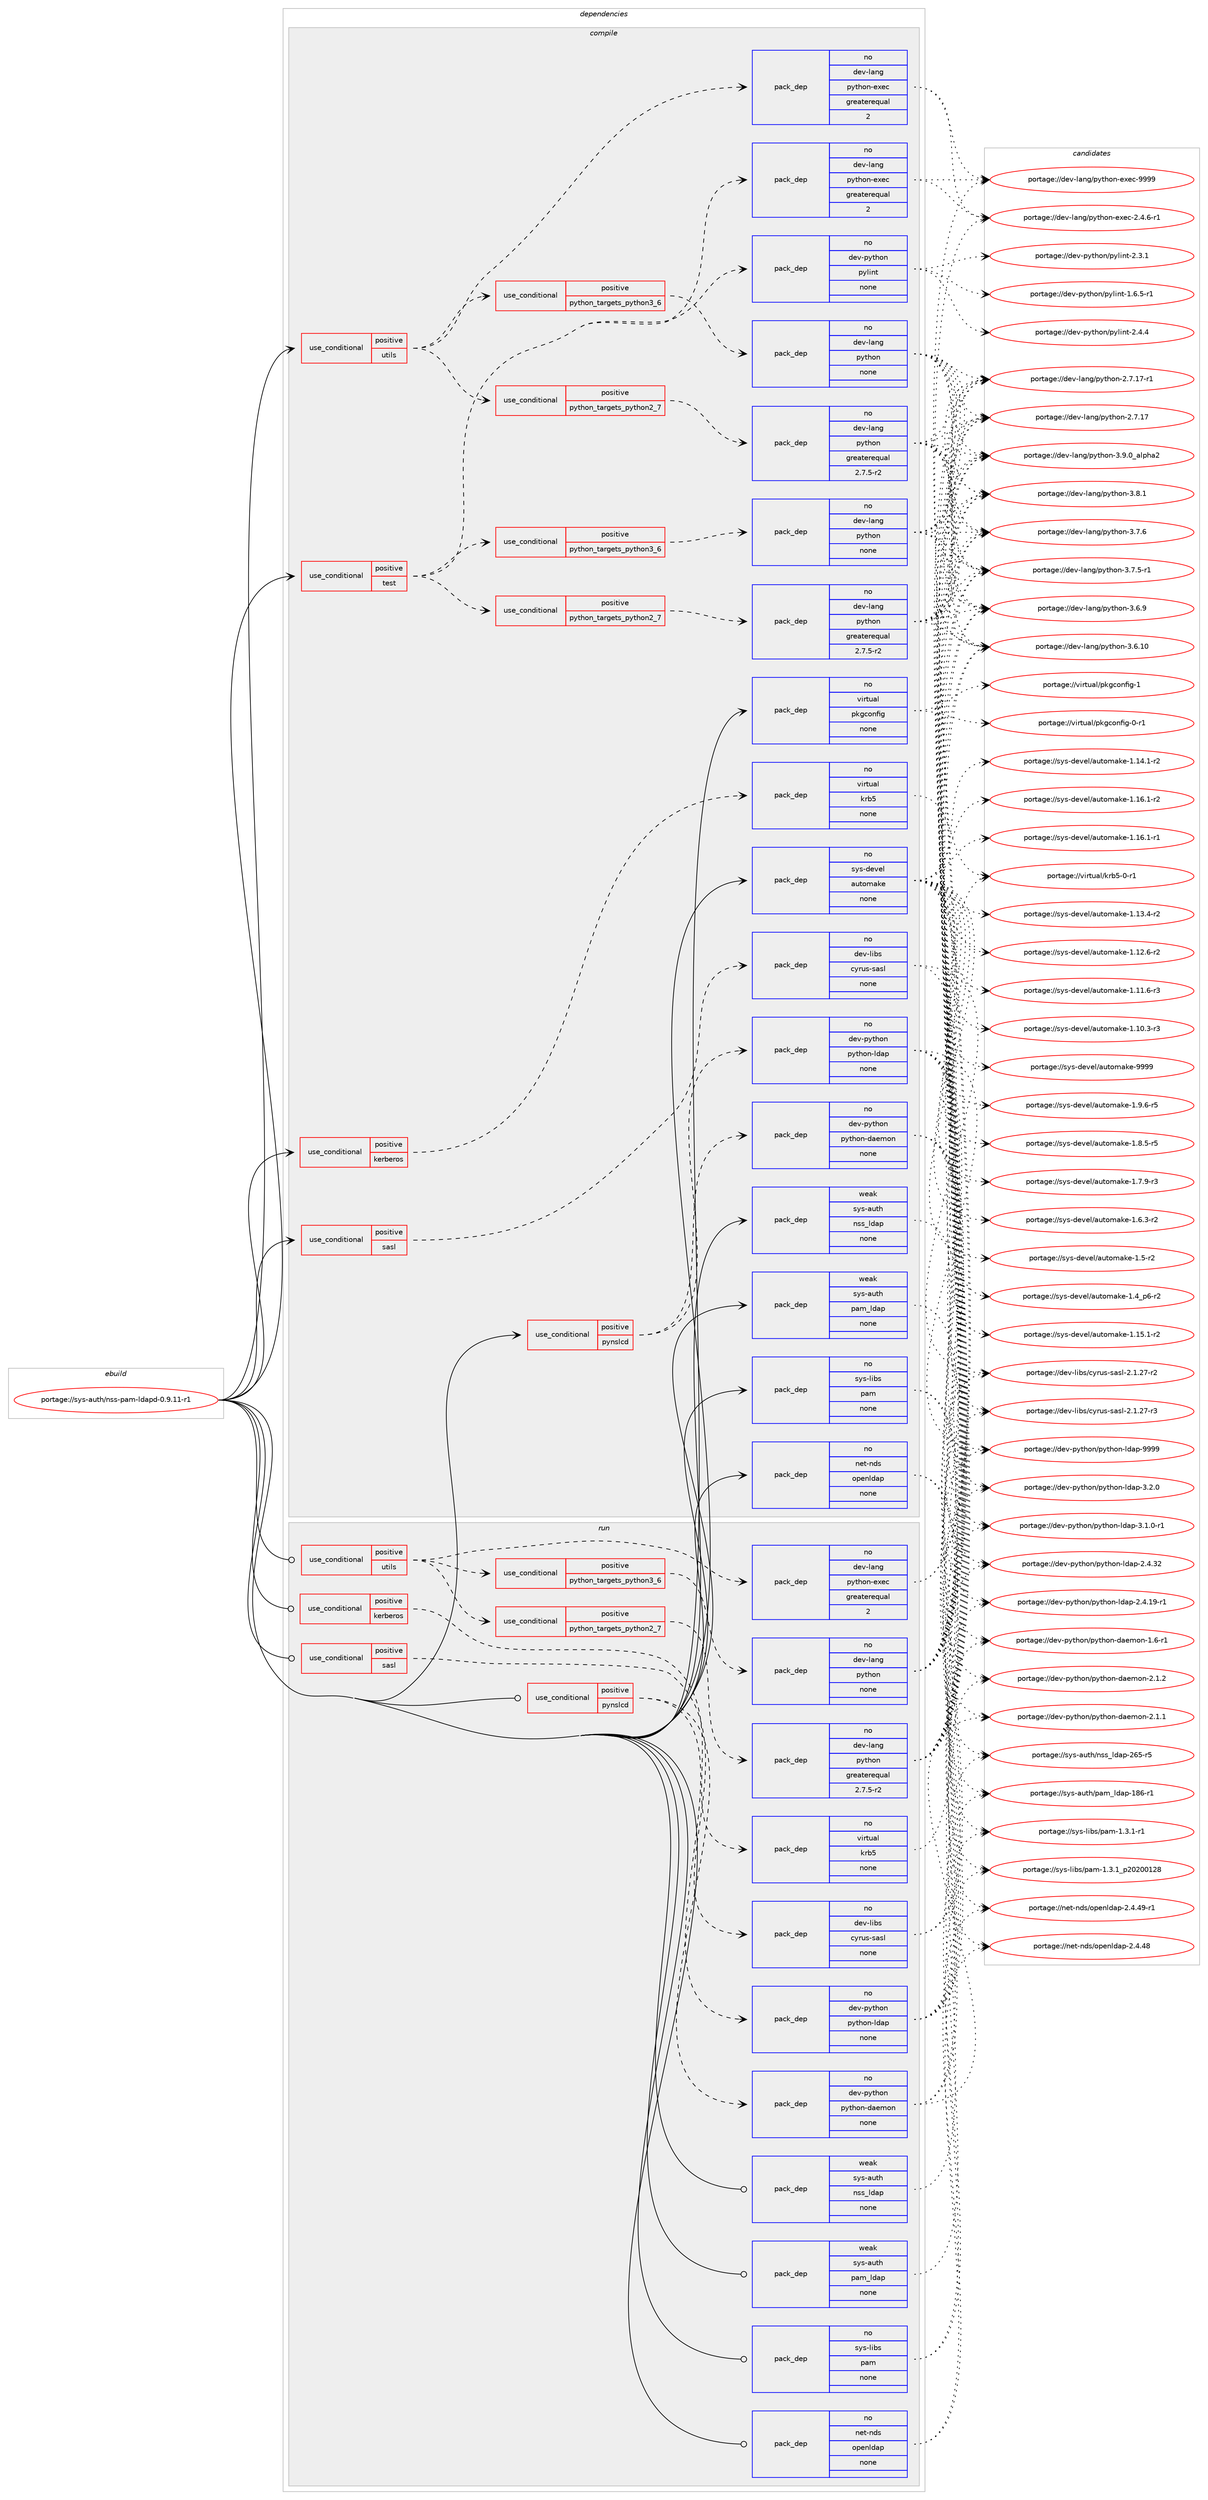 digraph prolog {

# *************
# Graph options
# *************

newrank=true;
concentrate=true;
compound=true;
graph [rankdir=LR,fontname=Helvetica,fontsize=10,ranksep=1.5];#, ranksep=2.5, nodesep=0.2];
edge  [arrowhead=vee];
node  [fontname=Helvetica,fontsize=10];

# **********
# The ebuild
# **********

subgraph cluster_leftcol {
color=gray;
rank=same;
label=<<i>ebuild</i>>;
id [label="portage://sys-auth/nss-pam-ldapd-0.9.11-r1", color=red, width=4, href="../sys-auth/nss-pam-ldapd-0.9.11-r1.svg"];
}

# ****************
# The dependencies
# ****************

subgraph cluster_midcol {
color=gray;
label=<<i>dependencies</i>>;
subgraph cluster_compile {
fillcolor="#eeeeee";
style=filled;
label=<<i>compile</i>>;
subgraph cond8155 {
dependency40118 [label=<<TABLE BORDER="0" CELLBORDER="1" CELLSPACING="0" CELLPADDING="4"><TR><TD ROWSPAN="3" CELLPADDING="10">use_conditional</TD></TR><TR><TD>positive</TD></TR><TR><TD>kerberos</TD></TR></TABLE>>, shape=none, color=red];
subgraph pack30988 {
dependency40119 [label=<<TABLE BORDER="0" CELLBORDER="1" CELLSPACING="0" CELLPADDING="4" WIDTH="220"><TR><TD ROWSPAN="6" CELLPADDING="30">pack_dep</TD></TR><TR><TD WIDTH="110">no</TD></TR><TR><TD>virtual</TD></TR><TR><TD>krb5</TD></TR><TR><TD>none</TD></TR><TR><TD></TD></TR></TABLE>>, shape=none, color=blue];
}
dependency40118:e -> dependency40119:w [weight=20,style="dashed",arrowhead="vee"];
}
id:e -> dependency40118:w [weight=20,style="solid",arrowhead="vee"];
subgraph cond8156 {
dependency40120 [label=<<TABLE BORDER="0" CELLBORDER="1" CELLSPACING="0" CELLPADDING="4"><TR><TD ROWSPAN="3" CELLPADDING="10">use_conditional</TD></TR><TR><TD>positive</TD></TR><TR><TD>pynslcd</TD></TR></TABLE>>, shape=none, color=red];
subgraph pack30989 {
dependency40121 [label=<<TABLE BORDER="0" CELLBORDER="1" CELLSPACING="0" CELLPADDING="4" WIDTH="220"><TR><TD ROWSPAN="6" CELLPADDING="30">pack_dep</TD></TR><TR><TD WIDTH="110">no</TD></TR><TR><TD>dev-python</TD></TR><TR><TD>python-ldap</TD></TR><TR><TD>none</TD></TR><TR><TD></TD></TR></TABLE>>, shape=none, color=blue];
}
dependency40120:e -> dependency40121:w [weight=20,style="dashed",arrowhead="vee"];
subgraph pack30990 {
dependency40122 [label=<<TABLE BORDER="0" CELLBORDER="1" CELLSPACING="0" CELLPADDING="4" WIDTH="220"><TR><TD ROWSPAN="6" CELLPADDING="30">pack_dep</TD></TR><TR><TD WIDTH="110">no</TD></TR><TR><TD>dev-python</TD></TR><TR><TD>python-daemon</TD></TR><TR><TD>none</TD></TR><TR><TD></TD></TR></TABLE>>, shape=none, color=blue];
}
dependency40120:e -> dependency40122:w [weight=20,style="dashed",arrowhead="vee"];
}
id:e -> dependency40120:w [weight=20,style="solid",arrowhead="vee"];
subgraph cond8157 {
dependency40123 [label=<<TABLE BORDER="0" CELLBORDER="1" CELLSPACING="0" CELLPADDING="4"><TR><TD ROWSPAN="3" CELLPADDING="10">use_conditional</TD></TR><TR><TD>positive</TD></TR><TR><TD>sasl</TD></TR></TABLE>>, shape=none, color=red];
subgraph pack30991 {
dependency40124 [label=<<TABLE BORDER="0" CELLBORDER="1" CELLSPACING="0" CELLPADDING="4" WIDTH="220"><TR><TD ROWSPAN="6" CELLPADDING="30">pack_dep</TD></TR><TR><TD WIDTH="110">no</TD></TR><TR><TD>dev-libs</TD></TR><TR><TD>cyrus-sasl</TD></TR><TR><TD>none</TD></TR><TR><TD></TD></TR></TABLE>>, shape=none, color=blue];
}
dependency40123:e -> dependency40124:w [weight=20,style="dashed",arrowhead="vee"];
}
id:e -> dependency40123:w [weight=20,style="solid",arrowhead="vee"];
subgraph cond8158 {
dependency40125 [label=<<TABLE BORDER="0" CELLBORDER="1" CELLSPACING="0" CELLPADDING="4"><TR><TD ROWSPAN="3" CELLPADDING="10">use_conditional</TD></TR><TR><TD>positive</TD></TR><TR><TD>test</TD></TR></TABLE>>, shape=none, color=red];
subgraph cond8159 {
dependency40126 [label=<<TABLE BORDER="0" CELLBORDER="1" CELLSPACING="0" CELLPADDING="4"><TR><TD ROWSPAN="3" CELLPADDING="10">use_conditional</TD></TR><TR><TD>positive</TD></TR><TR><TD>python_targets_python2_7</TD></TR></TABLE>>, shape=none, color=red];
subgraph pack30992 {
dependency40127 [label=<<TABLE BORDER="0" CELLBORDER="1" CELLSPACING="0" CELLPADDING="4" WIDTH="220"><TR><TD ROWSPAN="6" CELLPADDING="30">pack_dep</TD></TR><TR><TD WIDTH="110">no</TD></TR><TR><TD>dev-lang</TD></TR><TR><TD>python</TD></TR><TR><TD>greaterequal</TD></TR><TR><TD>2.7.5-r2</TD></TR></TABLE>>, shape=none, color=blue];
}
dependency40126:e -> dependency40127:w [weight=20,style="dashed",arrowhead="vee"];
}
dependency40125:e -> dependency40126:w [weight=20,style="dashed",arrowhead="vee"];
subgraph cond8160 {
dependency40128 [label=<<TABLE BORDER="0" CELLBORDER="1" CELLSPACING="0" CELLPADDING="4"><TR><TD ROWSPAN="3" CELLPADDING="10">use_conditional</TD></TR><TR><TD>positive</TD></TR><TR><TD>python_targets_python3_6</TD></TR></TABLE>>, shape=none, color=red];
subgraph pack30993 {
dependency40129 [label=<<TABLE BORDER="0" CELLBORDER="1" CELLSPACING="0" CELLPADDING="4" WIDTH="220"><TR><TD ROWSPAN="6" CELLPADDING="30">pack_dep</TD></TR><TR><TD WIDTH="110">no</TD></TR><TR><TD>dev-lang</TD></TR><TR><TD>python</TD></TR><TR><TD>none</TD></TR><TR><TD></TD></TR></TABLE>>, shape=none, color=blue];
}
dependency40128:e -> dependency40129:w [weight=20,style="dashed",arrowhead="vee"];
}
dependency40125:e -> dependency40128:w [weight=20,style="dashed",arrowhead="vee"];
subgraph pack30994 {
dependency40130 [label=<<TABLE BORDER="0" CELLBORDER="1" CELLSPACING="0" CELLPADDING="4" WIDTH="220"><TR><TD ROWSPAN="6" CELLPADDING="30">pack_dep</TD></TR><TR><TD WIDTH="110">no</TD></TR><TR><TD>dev-lang</TD></TR><TR><TD>python-exec</TD></TR><TR><TD>greaterequal</TD></TR><TR><TD>2</TD></TR></TABLE>>, shape=none, color=blue];
}
dependency40125:e -> dependency40130:w [weight=20,style="dashed",arrowhead="vee"];
subgraph pack30995 {
dependency40131 [label=<<TABLE BORDER="0" CELLBORDER="1" CELLSPACING="0" CELLPADDING="4" WIDTH="220"><TR><TD ROWSPAN="6" CELLPADDING="30">pack_dep</TD></TR><TR><TD WIDTH="110">no</TD></TR><TR><TD>dev-python</TD></TR><TR><TD>pylint</TD></TR><TR><TD>none</TD></TR><TR><TD></TD></TR></TABLE>>, shape=none, color=blue];
}
dependency40125:e -> dependency40131:w [weight=20,style="dashed",arrowhead="vee"];
}
id:e -> dependency40125:w [weight=20,style="solid",arrowhead="vee"];
subgraph cond8161 {
dependency40132 [label=<<TABLE BORDER="0" CELLBORDER="1" CELLSPACING="0" CELLPADDING="4"><TR><TD ROWSPAN="3" CELLPADDING="10">use_conditional</TD></TR><TR><TD>positive</TD></TR><TR><TD>utils</TD></TR></TABLE>>, shape=none, color=red];
subgraph cond8162 {
dependency40133 [label=<<TABLE BORDER="0" CELLBORDER="1" CELLSPACING="0" CELLPADDING="4"><TR><TD ROWSPAN="3" CELLPADDING="10">use_conditional</TD></TR><TR><TD>positive</TD></TR><TR><TD>python_targets_python2_7</TD></TR></TABLE>>, shape=none, color=red];
subgraph pack30996 {
dependency40134 [label=<<TABLE BORDER="0" CELLBORDER="1" CELLSPACING="0" CELLPADDING="4" WIDTH="220"><TR><TD ROWSPAN="6" CELLPADDING="30">pack_dep</TD></TR><TR><TD WIDTH="110">no</TD></TR><TR><TD>dev-lang</TD></TR><TR><TD>python</TD></TR><TR><TD>greaterequal</TD></TR><TR><TD>2.7.5-r2</TD></TR></TABLE>>, shape=none, color=blue];
}
dependency40133:e -> dependency40134:w [weight=20,style="dashed",arrowhead="vee"];
}
dependency40132:e -> dependency40133:w [weight=20,style="dashed",arrowhead="vee"];
subgraph cond8163 {
dependency40135 [label=<<TABLE BORDER="0" CELLBORDER="1" CELLSPACING="0" CELLPADDING="4"><TR><TD ROWSPAN="3" CELLPADDING="10">use_conditional</TD></TR><TR><TD>positive</TD></TR><TR><TD>python_targets_python3_6</TD></TR></TABLE>>, shape=none, color=red];
subgraph pack30997 {
dependency40136 [label=<<TABLE BORDER="0" CELLBORDER="1" CELLSPACING="0" CELLPADDING="4" WIDTH="220"><TR><TD ROWSPAN="6" CELLPADDING="30">pack_dep</TD></TR><TR><TD WIDTH="110">no</TD></TR><TR><TD>dev-lang</TD></TR><TR><TD>python</TD></TR><TR><TD>none</TD></TR><TR><TD></TD></TR></TABLE>>, shape=none, color=blue];
}
dependency40135:e -> dependency40136:w [weight=20,style="dashed",arrowhead="vee"];
}
dependency40132:e -> dependency40135:w [weight=20,style="dashed",arrowhead="vee"];
subgraph pack30998 {
dependency40137 [label=<<TABLE BORDER="0" CELLBORDER="1" CELLSPACING="0" CELLPADDING="4" WIDTH="220"><TR><TD ROWSPAN="6" CELLPADDING="30">pack_dep</TD></TR><TR><TD WIDTH="110">no</TD></TR><TR><TD>dev-lang</TD></TR><TR><TD>python-exec</TD></TR><TR><TD>greaterequal</TD></TR><TR><TD>2</TD></TR></TABLE>>, shape=none, color=blue];
}
dependency40132:e -> dependency40137:w [weight=20,style="dashed",arrowhead="vee"];
}
id:e -> dependency40132:w [weight=20,style="solid",arrowhead="vee"];
subgraph pack30999 {
dependency40138 [label=<<TABLE BORDER="0" CELLBORDER="1" CELLSPACING="0" CELLPADDING="4" WIDTH="220"><TR><TD ROWSPAN="6" CELLPADDING="30">pack_dep</TD></TR><TR><TD WIDTH="110">no</TD></TR><TR><TD>net-nds</TD></TR><TR><TD>openldap</TD></TR><TR><TD>none</TD></TR><TR><TD></TD></TR></TABLE>>, shape=none, color=blue];
}
id:e -> dependency40138:w [weight=20,style="solid",arrowhead="vee"];
subgraph pack31000 {
dependency40139 [label=<<TABLE BORDER="0" CELLBORDER="1" CELLSPACING="0" CELLPADDING="4" WIDTH="220"><TR><TD ROWSPAN="6" CELLPADDING="30">pack_dep</TD></TR><TR><TD WIDTH="110">no</TD></TR><TR><TD>sys-devel</TD></TR><TR><TD>automake</TD></TR><TR><TD>none</TD></TR><TR><TD></TD></TR></TABLE>>, shape=none, color=blue];
}
id:e -> dependency40139:w [weight=20,style="solid",arrowhead="vee"];
subgraph pack31001 {
dependency40140 [label=<<TABLE BORDER="0" CELLBORDER="1" CELLSPACING="0" CELLPADDING="4" WIDTH="220"><TR><TD ROWSPAN="6" CELLPADDING="30">pack_dep</TD></TR><TR><TD WIDTH="110">no</TD></TR><TR><TD>sys-libs</TD></TR><TR><TD>pam</TD></TR><TR><TD>none</TD></TR><TR><TD></TD></TR></TABLE>>, shape=none, color=blue];
}
id:e -> dependency40140:w [weight=20,style="solid",arrowhead="vee"];
subgraph pack31002 {
dependency40141 [label=<<TABLE BORDER="0" CELLBORDER="1" CELLSPACING="0" CELLPADDING="4" WIDTH="220"><TR><TD ROWSPAN="6" CELLPADDING="30">pack_dep</TD></TR><TR><TD WIDTH="110">no</TD></TR><TR><TD>virtual</TD></TR><TR><TD>pkgconfig</TD></TR><TR><TD>none</TD></TR><TR><TD></TD></TR></TABLE>>, shape=none, color=blue];
}
id:e -> dependency40141:w [weight=20,style="solid",arrowhead="vee"];
subgraph pack31003 {
dependency40142 [label=<<TABLE BORDER="0" CELLBORDER="1" CELLSPACING="0" CELLPADDING="4" WIDTH="220"><TR><TD ROWSPAN="6" CELLPADDING="30">pack_dep</TD></TR><TR><TD WIDTH="110">weak</TD></TR><TR><TD>sys-auth</TD></TR><TR><TD>nss_ldap</TD></TR><TR><TD>none</TD></TR><TR><TD></TD></TR></TABLE>>, shape=none, color=blue];
}
id:e -> dependency40142:w [weight=20,style="solid",arrowhead="vee"];
subgraph pack31004 {
dependency40143 [label=<<TABLE BORDER="0" CELLBORDER="1" CELLSPACING="0" CELLPADDING="4" WIDTH="220"><TR><TD ROWSPAN="6" CELLPADDING="30">pack_dep</TD></TR><TR><TD WIDTH="110">weak</TD></TR><TR><TD>sys-auth</TD></TR><TR><TD>pam_ldap</TD></TR><TR><TD>none</TD></TR><TR><TD></TD></TR></TABLE>>, shape=none, color=blue];
}
id:e -> dependency40143:w [weight=20,style="solid",arrowhead="vee"];
}
subgraph cluster_compileandrun {
fillcolor="#eeeeee";
style=filled;
label=<<i>compile and run</i>>;
}
subgraph cluster_run {
fillcolor="#eeeeee";
style=filled;
label=<<i>run</i>>;
subgraph cond8164 {
dependency40144 [label=<<TABLE BORDER="0" CELLBORDER="1" CELLSPACING="0" CELLPADDING="4"><TR><TD ROWSPAN="3" CELLPADDING="10">use_conditional</TD></TR><TR><TD>positive</TD></TR><TR><TD>kerberos</TD></TR></TABLE>>, shape=none, color=red];
subgraph pack31005 {
dependency40145 [label=<<TABLE BORDER="0" CELLBORDER="1" CELLSPACING="0" CELLPADDING="4" WIDTH="220"><TR><TD ROWSPAN="6" CELLPADDING="30">pack_dep</TD></TR><TR><TD WIDTH="110">no</TD></TR><TR><TD>virtual</TD></TR><TR><TD>krb5</TD></TR><TR><TD>none</TD></TR><TR><TD></TD></TR></TABLE>>, shape=none, color=blue];
}
dependency40144:e -> dependency40145:w [weight=20,style="dashed",arrowhead="vee"];
}
id:e -> dependency40144:w [weight=20,style="solid",arrowhead="odot"];
subgraph cond8165 {
dependency40146 [label=<<TABLE BORDER="0" CELLBORDER="1" CELLSPACING="0" CELLPADDING="4"><TR><TD ROWSPAN="3" CELLPADDING="10">use_conditional</TD></TR><TR><TD>positive</TD></TR><TR><TD>pynslcd</TD></TR></TABLE>>, shape=none, color=red];
subgraph pack31006 {
dependency40147 [label=<<TABLE BORDER="0" CELLBORDER="1" CELLSPACING="0" CELLPADDING="4" WIDTH="220"><TR><TD ROWSPAN="6" CELLPADDING="30">pack_dep</TD></TR><TR><TD WIDTH="110">no</TD></TR><TR><TD>dev-python</TD></TR><TR><TD>python-ldap</TD></TR><TR><TD>none</TD></TR><TR><TD></TD></TR></TABLE>>, shape=none, color=blue];
}
dependency40146:e -> dependency40147:w [weight=20,style="dashed",arrowhead="vee"];
subgraph pack31007 {
dependency40148 [label=<<TABLE BORDER="0" CELLBORDER="1" CELLSPACING="0" CELLPADDING="4" WIDTH="220"><TR><TD ROWSPAN="6" CELLPADDING="30">pack_dep</TD></TR><TR><TD WIDTH="110">no</TD></TR><TR><TD>dev-python</TD></TR><TR><TD>python-daemon</TD></TR><TR><TD>none</TD></TR><TR><TD></TD></TR></TABLE>>, shape=none, color=blue];
}
dependency40146:e -> dependency40148:w [weight=20,style="dashed",arrowhead="vee"];
}
id:e -> dependency40146:w [weight=20,style="solid",arrowhead="odot"];
subgraph cond8166 {
dependency40149 [label=<<TABLE BORDER="0" CELLBORDER="1" CELLSPACING="0" CELLPADDING="4"><TR><TD ROWSPAN="3" CELLPADDING="10">use_conditional</TD></TR><TR><TD>positive</TD></TR><TR><TD>sasl</TD></TR></TABLE>>, shape=none, color=red];
subgraph pack31008 {
dependency40150 [label=<<TABLE BORDER="0" CELLBORDER="1" CELLSPACING="0" CELLPADDING="4" WIDTH="220"><TR><TD ROWSPAN="6" CELLPADDING="30">pack_dep</TD></TR><TR><TD WIDTH="110">no</TD></TR><TR><TD>dev-libs</TD></TR><TR><TD>cyrus-sasl</TD></TR><TR><TD>none</TD></TR><TR><TD></TD></TR></TABLE>>, shape=none, color=blue];
}
dependency40149:e -> dependency40150:w [weight=20,style="dashed",arrowhead="vee"];
}
id:e -> dependency40149:w [weight=20,style="solid",arrowhead="odot"];
subgraph cond8167 {
dependency40151 [label=<<TABLE BORDER="0" CELLBORDER="1" CELLSPACING="0" CELLPADDING="4"><TR><TD ROWSPAN="3" CELLPADDING="10">use_conditional</TD></TR><TR><TD>positive</TD></TR><TR><TD>utils</TD></TR></TABLE>>, shape=none, color=red];
subgraph cond8168 {
dependency40152 [label=<<TABLE BORDER="0" CELLBORDER="1" CELLSPACING="0" CELLPADDING="4"><TR><TD ROWSPAN="3" CELLPADDING="10">use_conditional</TD></TR><TR><TD>positive</TD></TR><TR><TD>python_targets_python2_7</TD></TR></TABLE>>, shape=none, color=red];
subgraph pack31009 {
dependency40153 [label=<<TABLE BORDER="0" CELLBORDER="1" CELLSPACING="0" CELLPADDING="4" WIDTH="220"><TR><TD ROWSPAN="6" CELLPADDING="30">pack_dep</TD></TR><TR><TD WIDTH="110">no</TD></TR><TR><TD>dev-lang</TD></TR><TR><TD>python</TD></TR><TR><TD>greaterequal</TD></TR><TR><TD>2.7.5-r2</TD></TR></TABLE>>, shape=none, color=blue];
}
dependency40152:e -> dependency40153:w [weight=20,style="dashed",arrowhead="vee"];
}
dependency40151:e -> dependency40152:w [weight=20,style="dashed",arrowhead="vee"];
subgraph cond8169 {
dependency40154 [label=<<TABLE BORDER="0" CELLBORDER="1" CELLSPACING="0" CELLPADDING="4"><TR><TD ROWSPAN="3" CELLPADDING="10">use_conditional</TD></TR><TR><TD>positive</TD></TR><TR><TD>python_targets_python3_6</TD></TR></TABLE>>, shape=none, color=red];
subgraph pack31010 {
dependency40155 [label=<<TABLE BORDER="0" CELLBORDER="1" CELLSPACING="0" CELLPADDING="4" WIDTH="220"><TR><TD ROWSPAN="6" CELLPADDING="30">pack_dep</TD></TR><TR><TD WIDTH="110">no</TD></TR><TR><TD>dev-lang</TD></TR><TR><TD>python</TD></TR><TR><TD>none</TD></TR><TR><TD></TD></TR></TABLE>>, shape=none, color=blue];
}
dependency40154:e -> dependency40155:w [weight=20,style="dashed",arrowhead="vee"];
}
dependency40151:e -> dependency40154:w [weight=20,style="dashed",arrowhead="vee"];
subgraph pack31011 {
dependency40156 [label=<<TABLE BORDER="0" CELLBORDER="1" CELLSPACING="0" CELLPADDING="4" WIDTH="220"><TR><TD ROWSPAN="6" CELLPADDING="30">pack_dep</TD></TR><TR><TD WIDTH="110">no</TD></TR><TR><TD>dev-lang</TD></TR><TR><TD>python-exec</TD></TR><TR><TD>greaterequal</TD></TR><TR><TD>2</TD></TR></TABLE>>, shape=none, color=blue];
}
dependency40151:e -> dependency40156:w [weight=20,style="dashed",arrowhead="vee"];
}
id:e -> dependency40151:w [weight=20,style="solid",arrowhead="odot"];
subgraph pack31012 {
dependency40157 [label=<<TABLE BORDER="0" CELLBORDER="1" CELLSPACING="0" CELLPADDING="4" WIDTH="220"><TR><TD ROWSPAN="6" CELLPADDING="30">pack_dep</TD></TR><TR><TD WIDTH="110">no</TD></TR><TR><TD>net-nds</TD></TR><TR><TD>openldap</TD></TR><TR><TD>none</TD></TR><TR><TD></TD></TR></TABLE>>, shape=none, color=blue];
}
id:e -> dependency40157:w [weight=20,style="solid",arrowhead="odot"];
subgraph pack31013 {
dependency40158 [label=<<TABLE BORDER="0" CELLBORDER="1" CELLSPACING="0" CELLPADDING="4" WIDTH="220"><TR><TD ROWSPAN="6" CELLPADDING="30">pack_dep</TD></TR><TR><TD WIDTH="110">no</TD></TR><TR><TD>sys-libs</TD></TR><TR><TD>pam</TD></TR><TR><TD>none</TD></TR><TR><TD></TD></TR></TABLE>>, shape=none, color=blue];
}
id:e -> dependency40158:w [weight=20,style="solid",arrowhead="odot"];
subgraph pack31014 {
dependency40159 [label=<<TABLE BORDER="0" CELLBORDER="1" CELLSPACING="0" CELLPADDING="4" WIDTH="220"><TR><TD ROWSPAN="6" CELLPADDING="30">pack_dep</TD></TR><TR><TD WIDTH="110">weak</TD></TR><TR><TD>sys-auth</TD></TR><TR><TD>nss_ldap</TD></TR><TR><TD>none</TD></TR><TR><TD></TD></TR></TABLE>>, shape=none, color=blue];
}
id:e -> dependency40159:w [weight=20,style="solid",arrowhead="odot"];
subgraph pack31015 {
dependency40160 [label=<<TABLE BORDER="0" CELLBORDER="1" CELLSPACING="0" CELLPADDING="4" WIDTH="220"><TR><TD ROWSPAN="6" CELLPADDING="30">pack_dep</TD></TR><TR><TD WIDTH="110">weak</TD></TR><TR><TD>sys-auth</TD></TR><TR><TD>pam_ldap</TD></TR><TR><TD>none</TD></TR><TR><TD></TD></TR></TABLE>>, shape=none, color=blue];
}
id:e -> dependency40160:w [weight=20,style="solid",arrowhead="odot"];
}
}

# **************
# The candidates
# **************

subgraph cluster_choices {
rank=same;
color=gray;
label=<<i>candidates</i>>;

subgraph choice30988 {
color=black;
nodesep=1;
choice1181051141161179710847107114985345484511449 [label="portage://virtual/krb5-0-r1", color=red, width=4,href="../virtual/krb5-0-r1.svg"];
dependency40119:e -> choice1181051141161179710847107114985345484511449:w [style=dotted,weight="100"];
}
subgraph choice30989 {
color=black;
nodesep=1;
choice100101118451121211161041111104711212111610411111045108100971124557575757 [label="portage://dev-python/python-ldap-9999", color=red, width=4,href="../dev-python/python-ldap-9999.svg"];
choice10010111845112121116104111110471121211161041111104510810097112455146504648 [label="portage://dev-python/python-ldap-3.2.0", color=red, width=4,href="../dev-python/python-ldap-3.2.0.svg"];
choice100101118451121211161041111104711212111610411111045108100971124551464946484511449 [label="portage://dev-python/python-ldap-3.1.0-r1", color=red, width=4,href="../dev-python/python-ldap-3.1.0-r1.svg"];
choice1001011184511212111610411111047112121116104111110451081009711245504652465150 [label="portage://dev-python/python-ldap-2.4.32", color=red, width=4,href="../dev-python/python-ldap-2.4.32.svg"];
choice10010111845112121116104111110471121211161041111104510810097112455046524649574511449 [label="portage://dev-python/python-ldap-2.4.19-r1", color=red, width=4,href="../dev-python/python-ldap-2.4.19-r1.svg"];
dependency40121:e -> choice100101118451121211161041111104711212111610411111045108100971124557575757:w [style=dotted,weight="100"];
dependency40121:e -> choice10010111845112121116104111110471121211161041111104510810097112455146504648:w [style=dotted,weight="100"];
dependency40121:e -> choice100101118451121211161041111104711212111610411111045108100971124551464946484511449:w [style=dotted,weight="100"];
dependency40121:e -> choice1001011184511212111610411111047112121116104111110451081009711245504652465150:w [style=dotted,weight="100"];
dependency40121:e -> choice10010111845112121116104111110471121211161041111104510810097112455046524649574511449:w [style=dotted,weight="100"];
}
subgraph choice30990 {
color=black;
nodesep=1;
choice10010111845112121116104111110471121211161041111104510097101109111110455046494650 [label="portage://dev-python/python-daemon-2.1.2", color=red, width=4,href="../dev-python/python-daemon-2.1.2.svg"];
choice10010111845112121116104111110471121211161041111104510097101109111110455046494649 [label="portage://dev-python/python-daemon-2.1.1", color=red, width=4,href="../dev-python/python-daemon-2.1.1.svg"];
choice10010111845112121116104111110471121211161041111104510097101109111110454946544511449 [label="portage://dev-python/python-daemon-1.6-r1", color=red, width=4,href="../dev-python/python-daemon-1.6-r1.svg"];
dependency40122:e -> choice10010111845112121116104111110471121211161041111104510097101109111110455046494650:w [style=dotted,weight="100"];
dependency40122:e -> choice10010111845112121116104111110471121211161041111104510097101109111110455046494649:w [style=dotted,weight="100"];
dependency40122:e -> choice10010111845112121116104111110471121211161041111104510097101109111110454946544511449:w [style=dotted,weight="100"];
}
subgraph choice30991 {
color=black;
nodesep=1;
choice100101118451081059811547991211141171154511597115108455046494650554511451 [label="portage://dev-libs/cyrus-sasl-2.1.27-r3", color=red, width=4,href="../dev-libs/cyrus-sasl-2.1.27-r3.svg"];
choice100101118451081059811547991211141171154511597115108455046494650554511450 [label="portage://dev-libs/cyrus-sasl-2.1.27-r2", color=red, width=4,href="../dev-libs/cyrus-sasl-2.1.27-r2.svg"];
dependency40124:e -> choice100101118451081059811547991211141171154511597115108455046494650554511451:w [style=dotted,weight="100"];
dependency40124:e -> choice100101118451081059811547991211141171154511597115108455046494650554511450:w [style=dotted,weight="100"];
}
subgraph choice30992 {
color=black;
nodesep=1;
choice10010111845108971101034711212111610411111045514657464895971081121049750 [label="portage://dev-lang/python-3.9.0_alpha2", color=red, width=4,href="../dev-lang/python-3.9.0_alpha2.svg"];
choice100101118451089711010347112121116104111110455146564649 [label="portage://dev-lang/python-3.8.1", color=red, width=4,href="../dev-lang/python-3.8.1.svg"];
choice100101118451089711010347112121116104111110455146554654 [label="portage://dev-lang/python-3.7.6", color=red, width=4,href="../dev-lang/python-3.7.6.svg"];
choice1001011184510897110103471121211161041111104551465546534511449 [label="portage://dev-lang/python-3.7.5-r1", color=red, width=4,href="../dev-lang/python-3.7.5-r1.svg"];
choice100101118451089711010347112121116104111110455146544657 [label="portage://dev-lang/python-3.6.9", color=red, width=4,href="../dev-lang/python-3.6.9.svg"];
choice10010111845108971101034711212111610411111045514654464948 [label="portage://dev-lang/python-3.6.10", color=red, width=4,href="../dev-lang/python-3.6.10.svg"];
choice100101118451089711010347112121116104111110455046554649554511449 [label="portage://dev-lang/python-2.7.17-r1", color=red, width=4,href="../dev-lang/python-2.7.17-r1.svg"];
choice10010111845108971101034711212111610411111045504655464955 [label="portage://dev-lang/python-2.7.17", color=red, width=4,href="../dev-lang/python-2.7.17.svg"];
dependency40127:e -> choice10010111845108971101034711212111610411111045514657464895971081121049750:w [style=dotted,weight="100"];
dependency40127:e -> choice100101118451089711010347112121116104111110455146564649:w [style=dotted,weight="100"];
dependency40127:e -> choice100101118451089711010347112121116104111110455146554654:w [style=dotted,weight="100"];
dependency40127:e -> choice1001011184510897110103471121211161041111104551465546534511449:w [style=dotted,weight="100"];
dependency40127:e -> choice100101118451089711010347112121116104111110455146544657:w [style=dotted,weight="100"];
dependency40127:e -> choice10010111845108971101034711212111610411111045514654464948:w [style=dotted,weight="100"];
dependency40127:e -> choice100101118451089711010347112121116104111110455046554649554511449:w [style=dotted,weight="100"];
dependency40127:e -> choice10010111845108971101034711212111610411111045504655464955:w [style=dotted,weight="100"];
}
subgraph choice30993 {
color=black;
nodesep=1;
choice10010111845108971101034711212111610411111045514657464895971081121049750 [label="portage://dev-lang/python-3.9.0_alpha2", color=red, width=4,href="../dev-lang/python-3.9.0_alpha2.svg"];
choice100101118451089711010347112121116104111110455146564649 [label="portage://dev-lang/python-3.8.1", color=red, width=4,href="../dev-lang/python-3.8.1.svg"];
choice100101118451089711010347112121116104111110455146554654 [label="portage://dev-lang/python-3.7.6", color=red, width=4,href="../dev-lang/python-3.7.6.svg"];
choice1001011184510897110103471121211161041111104551465546534511449 [label="portage://dev-lang/python-3.7.5-r1", color=red, width=4,href="../dev-lang/python-3.7.5-r1.svg"];
choice100101118451089711010347112121116104111110455146544657 [label="portage://dev-lang/python-3.6.9", color=red, width=4,href="../dev-lang/python-3.6.9.svg"];
choice10010111845108971101034711212111610411111045514654464948 [label="portage://dev-lang/python-3.6.10", color=red, width=4,href="../dev-lang/python-3.6.10.svg"];
choice100101118451089711010347112121116104111110455046554649554511449 [label="portage://dev-lang/python-2.7.17-r1", color=red, width=4,href="../dev-lang/python-2.7.17-r1.svg"];
choice10010111845108971101034711212111610411111045504655464955 [label="portage://dev-lang/python-2.7.17", color=red, width=4,href="../dev-lang/python-2.7.17.svg"];
dependency40129:e -> choice10010111845108971101034711212111610411111045514657464895971081121049750:w [style=dotted,weight="100"];
dependency40129:e -> choice100101118451089711010347112121116104111110455146564649:w [style=dotted,weight="100"];
dependency40129:e -> choice100101118451089711010347112121116104111110455146554654:w [style=dotted,weight="100"];
dependency40129:e -> choice1001011184510897110103471121211161041111104551465546534511449:w [style=dotted,weight="100"];
dependency40129:e -> choice100101118451089711010347112121116104111110455146544657:w [style=dotted,weight="100"];
dependency40129:e -> choice10010111845108971101034711212111610411111045514654464948:w [style=dotted,weight="100"];
dependency40129:e -> choice100101118451089711010347112121116104111110455046554649554511449:w [style=dotted,weight="100"];
dependency40129:e -> choice10010111845108971101034711212111610411111045504655464955:w [style=dotted,weight="100"];
}
subgraph choice30994 {
color=black;
nodesep=1;
choice10010111845108971101034711212111610411111045101120101994557575757 [label="portage://dev-lang/python-exec-9999", color=red, width=4,href="../dev-lang/python-exec-9999.svg"];
choice10010111845108971101034711212111610411111045101120101994550465246544511449 [label="portage://dev-lang/python-exec-2.4.6-r1", color=red, width=4,href="../dev-lang/python-exec-2.4.6-r1.svg"];
dependency40130:e -> choice10010111845108971101034711212111610411111045101120101994557575757:w [style=dotted,weight="100"];
dependency40130:e -> choice10010111845108971101034711212111610411111045101120101994550465246544511449:w [style=dotted,weight="100"];
}
subgraph choice30995 {
color=black;
nodesep=1;
choice1001011184511212111610411111047112121108105110116455046524652 [label="portage://dev-python/pylint-2.4.4", color=red, width=4,href="../dev-python/pylint-2.4.4.svg"];
choice1001011184511212111610411111047112121108105110116455046514649 [label="portage://dev-python/pylint-2.3.1", color=red, width=4,href="../dev-python/pylint-2.3.1.svg"];
choice10010111845112121116104111110471121211081051101164549465446534511449 [label="portage://dev-python/pylint-1.6.5-r1", color=red, width=4,href="../dev-python/pylint-1.6.5-r1.svg"];
dependency40131:e -> choice1001011184511212111610411111047112121108105110116455046524652:w [style=dotted,weight="100"];
dependency40131:e -> choice1001011184511212111610411111047112121108105110116455046514649:w [style=dotted,weight="100"];
dependency40131:e -> choice10010111845112121116104111110471121211081051101164549465446534511449:w [style=dotted,weight="100"];
}
subgraph choice30996 {
color=black;
nodesep=1;
choice10010111845108971101034711212111610411111045514657464895971081121049750 [label="portage://dev-lang/python-3.9.0_alpha2", color=red, width=4,href="../dev-lang/python-3.9.0_alpha2.svg"];
choice100101118451089711010347112121116104111110455146564649 [label="portage://dev-lang/python-3.8.1", color=red, width=4,href="../dev-lang/python-3.8.1.svg"];
choice100101118451089711010347112121116104111110455146554654 [label="portage://dev-lang/python-3.7.6", color=red, width=4,href="../dev-lang/python-3.7.6.svg"];
choice1001011184510897110103471121211161041111104551465546534511449 [label="portage://dev-lang/python-3.7.5-r1", color=red, width=4,href="../dev-lang/python-3.7.5-r1.svg"];
choice100101118451089711010347112121116104111110455146544657 [label="portage://dev-lang/python-3.6.9", color=red, width=4,href="../dev-lang/python-3.6.9.svg"];
choice10010111845108971101034711212111610411111045514654464948 [label="portage://dev-lang/python-3.6.10", color=red, width=4,href="../dev-lang/python-3.6.10.svg"];
choice100101118451089711010347112121116104111110455046554649554511449 [label="portage://dev-lang/python-2.7.17-r1", color=red, width=4,href="../dev-lang/python-2.7.17-r1.svg"];
choice10010111845108971101034711212111610411111045504655464955 [label="portage://dev-lang/python-2.7.17", color=red, width=4,href="../dev-lang/python-2.7.17.svg"];
dependency40134:e -> choice10010111845108971101034711212111610411111045514657464895971081121049750:w [style=dotted,weight="100"];
dependency40134:e -> choice100101118451089711010347112121116104111110455146564649:w [style=dotted,weight="100"];
dependency40134:e -> choice100101118451089711010347112121116104111110455146554654:w [style=dotted,weight="100"];
dependency40134:e -> choice1001011184510897110103471121211161041111104551465546534511449:w [style=dotted,weight="100"];
dependency40134:e -> choice100101118451089711010347112121116104111110455146544657:w [style=dotted,weight="100"];
dependency40134:e -> choice10010111845108971101034711212111610411111045514654464948:w [style=dotted,weight="100"];
dependency40134:e -> choice100101118451089711010347112121116104111110455046554649554511449:w [style=dotted,weight="100"];
dependency40134:e -> choice10010111845108971101034711212111610411111045504655464955:w [style=dotted,weight="100"];
}
subgraph choice30997 {
color=black;
nodesep=1;
choice10010111845108971101034711212111610411111045514657464895971081121049750 [label="portage://dev-lang/python-3.9.0_alpha2", color=red, width=4,href="../dev-lang/python-3.9.0_alpha2.svg"];
choice100101118451089711010347112121116104111110455146564649 [label="portage://dev-lang/python-3.8.1", color=red, width=4,href="../dev-lang/python-3.8.1.svg"];
choice100101118451089711010347112121116104111110455146554654 [label="portage://dev-lang/python-3.7.6", color=red, width=4,href="../dev-lang/python-3.7.6.svg"];
choice1001011184510897110103471121211161041111104551465546534511449 [label="portage://dev-lang/python-3.7.5-r1", color=red, width=4,href="../dev-lang/python-3.7.5-r1.svg"];
choice100101118451089711010347112121116104111110455146544657 [label="portage://dev-lang/python-3.6.9", color=red, width=4,href="../dev-lang/python-3.6.9.svg"];
choice10010111845108971101034711212111610411111045514654464948 [label="portage://dev-lang/python-3.6.10", color=red, width=4,href="../dev-lang/python-3.6.10.svg"];
choice100101118451089711010347112121116104111110455046554649554511449 [label="portage://dev-lang/python-2.7.17-r1", color=red, width=4,href="../dev-lang/python-2.7.17-r1.svg"];
choice10010111845108971101034711212111610411111045504655464955 [label="portage://dev-lang/python-2.7.17", color=red, width=4,href="../dev-lang/python-2.7.17.svg"];
dependency40136:e -> choice10010111845108971101034711212111610411111045514657464895971081121049750:w [style=dotted,weight="100"];
dependency40136:e -> choice100101118451089711010347112121116104111110455146564649:w [style=dotted,weight="100"];
dependency40136:e -> choice100101118451089711010347112121116104111110455146554654:w [style=dotted,weight="100"];
dependency40136:e -> choice1001011184510897110103471121211161041111104551465546534511449:w [style=dotted,weight="100"];
dependency40136:e -> choice100101118451089711010347112121116104111110455146544657:w [style=dotted,weight="100"];
dependency40136:e -> choice10010111845108971101034711212111610411111045514654464948:w [style=dotted,weight="100"];
dependency40136:e -> choice100101118451089711010347112121116104111110455046554649554511449:w [style=dotted,weight="100"];
dependency40136:e -> choice10010111845108971101034711212111610411111045504655464955:w [style=dotted,weight="100"];
}
subgraph choice30998 {
color=black;
nodesep=1;
choice10010111845108971101034711212111610411111045101120101994557575757 [label="portage://dev-lang/python-exec-9999", color=red, width=4,href="../dev-lang/python-exec-9999.svg"];
choice10010111845108971101034711212111610411111045101120101994550465246544511449 [label="portage://dev-lang/python-exec-2.4.6-r1", color=red, width=4,href="../dev-lang/python-exec-2.4.6-r1.svg"];
dependency40137:e -> choice10010111845108971101034711212111610411111045101120101994557575757:w [style=dotted,weight="100"];
dependency40137:e -> choice10010111845108971101034711212111610411111045101120101994550465246544511449:w [style=dotted,weight="100"];
}
subgraph choice30999 {
color=black;
nodesep=1;
choice110101116451101001154711111210111010810097112455046524652574511449 [label="portage://net-nds/openldap-2.4.49-r1", color=red, width=4,href="../net-nds/openldap-2.4.49-r1.svg"];
choice11010111645110100115471111121011101081009711245504652465256 [label="portage://net-nds/openldap-2.4.48", color=red, width=4,href="../net-nds/openldap-2.4.48.svg"];
dependency40138:e -> choice110101116451101001154711111210111010810097112455046524652574511449:w [style=dotted,weight="100"];
dependency40138:e -> choice11010111645110100115471111121011101081009711245504652465256:w [style=dotted,weight="100"];
}
subgraph choice31000 {
color=black;
nodesep=1;
choice115121115451001011181011084797117116111109971071014557575757 [label="portage://sys-devel/automake-9999", color=red, width=4,href="../sys-devel/automake-9999.svg"];
choice115121115451001011181011084797117116111109971071014549465746544511453 [label="portage://sys-devel/automake-1.9.6-r5", color=red, width=4,href="../sys-devel/automake-1.9.6-r5.svg"];
choice115121115451001011181011084797117116111109971071014549465646534511453 [label="portage://sys-devel/automake-1.8.5-r5", color=red, width=4,href="../sys-devel/automake-1.8.5-r5.svg"];
choice115121115451001011181011084797117116111109971071014549465546574511451 [label="portage://sys-devel/automake-1.7.9-r3", color=red, width=4,href="../sys-devel/automake-1.7.9-r3.svg"];
choice115121115451001011181011084797117116111109971071014549465446514511450 [label="portage://sys-devel/automake-1.6.3-r2", color=red, width=4,href="../sys-devel/automake-1.6.3-r2.svg"];
choice11512111545100101118101108479711711611110997107101454946534511450 [label="portage://sys-devel/automake-1.5-r2", color=red, width=4,href="../sys-devel/automake-1.5-r2.svg"];
choice115121115451001011181011084797117116111109971071014549465295112544511450 [label="portage://sys-devel/automake-1.4_p6-r2", color=red, width=4,href="../sys-devel/automake-1.4_p6-r2.svg"];
choice11512111545100101118101108479711711611110997107101454946495446494511450 [label="portage://sys-devel/automake-1.16.1-r2", color=red, width=4,href="../sys-devel/automake-1.16.1-r2.svg"];
choice11512111545100101118101108479711711611110997107101454946495446494511449 [label="portage://sys-devel/automake-1.16.1-r1", color=red, width=4,href="../sys-devel/automake-1.16.1-r1.svg"];
choice11512111545100101118101108479711711611110997107101454946495346494511450 [label="portage://sys-devel/automake-1.15.1-r2", color=red, width=4,href="../sys-devel/automake-1.15.1-r2.svg"];
choice11512111545100101118101108479711711611110997107101454946495246494511450 [label="portage://sys-devel/automake-1.14.1-r2", color=red, width=4,href="../sys-devel/automake-1.14.1-r2.svg"];
choice11512111545100101118101108479711711611110997107101454946495146524511450 [label="portage://sys-devel/automake-1.13.4-r2", color=red, width=4,href="../sys-devel/automake-1.13.4-r2.svg"];
choice11512111545100101118101108479711711611110997107101454946495046544511450 [label="portage://sys-devel/automake-1.12.6-r2", color=red, width=4,href="../sys-devel/automake-1.12.6-r2.svg"];
choice11512111545100101118101108479711711611110997107101454946494946544511451 [label="portage://sys-devel/automake-1.11.6-r3", color=red, width=4,href="../sys-devel/automake-1.11.6-r3.svg"];
choice11512111545100101118101108479711711611110997107101454946494846514511451 [label="portage://sys-devel/automake-1.10.3-r3", color=red, width=4,href="../sys-devel/automake-1.10.3-r3.svg"];
dependency40139:e -> choice115121115451001011181011084797117116111109971071014557575757:w [style=dotted,weight="100"];
dependency40139:e -> choice115121115451001011181011084797117116111109971071014549465746544511453:w [style=dotted,weight="100"];
dependency40139:e -> choice115121115451001011181011084797117116111109971071014549465646534511453:w [style=dotted,weight="100"];
dependency40139:e -> choice115121115451001011181011084797117116111109971071014549465546574511451:w [style=dotted,weight="100"];
dependency40139:e -> choice115121115451001011181011084797117116111109971071014549465446514511450:w [style=dotted,weight="100"];
dependency40139:e -> choice11512111545100101118101108479711711611110997107101454946534511450:w [style=dotted,weight="100"];
dependency40139:e -> choice115121115451001011181011084797117116111109971071014549465295112544511450:w [style=dotted,weight="100"];
dependency40139:e -> choice11512111545100101118101108479711711611110997107101454946495446494511450:w [style=dotted,weight="100"];
dependency40139:e -> choice11512111545100101118101108479711711611110997107101454946495446494511449:w [style=dotted,weight="100"];
dependency40139:e -> choice11512111545100101118101108479711711611110997107101454946495346494511450:w [style=dotted,weight="100"];
dependency40139:e -> choice11512111545100101118101108479711711611110997107101454946495246494511450:w [style=dotted,weight="100"];
dependency40139:e -> choice11512111545100101118101108479711711611110997107101454946495146524511450:w [style=dotted,weight="100"];
dependency40139:e -> choice11512111545100101118101108479711711611110997107101454946495046544511450:w [style=dotted,weight="100"];
dependency40139:e -> choice11512111545100101118101108479711711611110997107101454946494946544511451:w [style=dotted,weight="100"];
dependency40139:e -> choice11512111545100101118101108479711711611110997107101454946494846514511451:w [style=dotted,weight="100"];
}
subgraph choice31001 {
color=black;
nodesep=1;
choice11512111545108105981154711297109454946514649951125048504848495056 [label="portage://sys-libs/pam-1.3.1_p20200128", color=red, width=4,href="../sys-libs/pam-1.3.1_p20200128.svg"];
choice115121115451081059811547112971094549465146494511449 [label="portage://sys-libs/pam-1.3.1-r1", color=red, width=4,href="../sys-libs/pam-1.3.1-r1.svg"];
dependency40140:e -> choice11512111545108105981154711297109454946514649951125048504848495056:w [style=dotted,weight="100"];
dependency40140:e -> choice115121115451081059811547112971094549465146494511449:w [style=dotted,weight="100"];
}
subgraph choice31002 {
color=black;
nodesep=1;
choice1181051141161179710847112107103991111101021051034549 [label="portage://virtual/pkgconfig-1", color=red, width=4,href="../virtual/pkgconfig-1.svg"];
choice11810511411611797108471121071039911111010210510345484511449 [label="portage://virtual/pkgconfig-0-r1", color=red, width=4,href="../virtual/pkgconfig-0-r1.svg"];
dependency40141:e -> choice1181051141161179710847112107103991111101021051034549:w [style=dotted,weight="100"];
dependency40141:e -> choice11810511411611797108471121071039911111010210510345484511449:w [style=dotted,weight="100"];
}
subgraph choice31003 {
color=black;
nodesep=1;
choice1151211154597117116104471101151159510810097112455054534511453 [label="portage://sys-auth/nss_ldap-265-r5", color=red, width=4,href="../sys-auth/nss_ldap-265-r5.svg"];
dependency40142:e -> choice1151211154597117116104471101151159510810097112455054534511453:w [style=dotted,weight="100"];
}
subgraph choice31004 {
color=black;
nodesep=1;
choice115121115459711711610447112971099510810097112454956544511449 [label="portage://sys-auth/pam_ldap-186-r1", color=red, width=4,href="../sys-auth/pam_ldap-186-r1.svg"];
dependency40143:e -> choice115121115459711711610447112971099510810097112454956544511449:w [style=dotted,weight="100"];
}
subgraph choice31005 {
color=black;
nodesep=1;
choice1181051141161179710847107114985345484511449 [label="portage://virtual/krb5-0-r1", color=red, width=4,href="../virtual/krb5-0-r1.svg"];
dependency40145:e -> choice1181051141161179710847107114985345484511449:w [style=dotted,weight="100"];
}
subgraph choice31006 {
color=black;
nodesep=1;
choice100101118451121211161041111104711212111610411111045108100971124557575757 [label="portage://dev-python/python-ldap-9999", color=red, width=4,href="../dev-python/python-ldap-9999.svg"];
choice10010111845112121116104111110471121211161041111104510810097112455146504648 [label="portage://dev-python/python-ldap-3.2.0", color=red, width=4,href="../dev-python/python-ldap-3.2.0.svg"];
choice100101118451121211161041111104711212111610411111045108100971124551464946484511449 [label="portage://dev-python/python-ldap-3.1.0-r1", color=red, width=4,href="../dev-python/python-ldap-3.1.0-r1.svg"];
choice1001011184511212111610411111047112121116104111110451081009711245504652465150 [label="portage://dev-python/python-ldap-2.4.32", color=red, width=4,href="../dev-python/python-ldap-2.4.32.svg"];
choice10010111845112121116104111110471121211161041111104510810097112455046524649574511449 [label="portage://dev-python/python-ldap-2.4.19-r1", color=red, width=4,href="../dev-python/python-ldap-2.4.19-r1.svg"];
dependency40147:e -> choice100101118451121211161041111104711212111610411111045108100971124557575757:w [style=dotted,weight="100"];
dependency40147:e -> choice10010111845112121116104111110471121211161041111104510810097112455146504648:w [style=dotted,weight="100"];
dependency40147:e -> choice100101118451121211161041111104711212111610411111045108100971124551464946484511449:w [style=dotted,weight="100"];
dependency40147:e -> choice1001011184511212111610411111047112121116104111110451081009711245504652465150:w [style=dotted,weight="100"];
dependency40147:e -> choice10010111845112121116104111110471121211161041111104510810097112455046524649574511449:w [style=dotted,weight="100"];
}
subgraph choice31007 {
color=black;
nodesep=1;
choice10010111845112121116104111110471121211161041111104510097101109111110455046494650 [label="portage://dev-python/python-daemon-2.1.2", color=red, width=4,href="../dev-python/python-daemon-2.1.2.svg"];
choice10010111845112121116104111110471121211161041111104510097101109111110455046494649 [label="portage://dev-python/python-daemon-2.1.1", color=red, width=4,href="../dev-python/python-daemon-2.1.1.svg"];
choice10010111845112121116104111110471121211161041111104510097101109111110454946544511449 [label="portage://dev-python/python-daemon-1.6-r1", color=red, width=4,href="../dev-python/python-daemon-1.6-r1.svg"];
dependency40148:e -> choice10010111845112121116104111110471121211161041111104510097101109111110455046494650:w [style=dotted,weight="100"];
dependency40148:e -> choice10010111845112121116104111110471121211161041111104510097101109111110455046494649:w [style=dotted,weight="100"];
dependency40148:e -> choice10010111845112121116104111110471121211161041111104510097101109111110454946544511449:w [style=dotted,weight="100"];
}
subgraph choice31008 {
color=black;
nodesep=1;
choice100101118451081059811547991211141171154511597115108455046494650554511451 [label="portage://dev-libs/cyrus-sasl-2.1.27-r3", color=red, width=4,href="../dev-libs/cyrus-sasl-2.1.27-r3.svg"];
choice100101118451081059811547991211141171154511597115108455046494650554511450 [label="portage://dev-libs/cyrus-sasl-2.1.27-r2", color=red, width=4,href="../dev-libs/cyrus-sasl-2.1.27-r2.svg"];
dependency40150:e -> choice100101118451081059811547991211141171154511597115108455046494650554511451:w [style=dotted,weight="100"];
dependency40150:e -> choice100101118451081059811547991211141171154511597115108455046494650554511450:w [style=dotted,weight="100"];
}
subgraph choice31009 {
color=black;
nodesep=1;
choice10010111845108971101034711212111610411111045514657464895971081121049750 [label="portage://dev-lang/python-3.9.0_alpha2", color=red, width=4,href="../dev-lang/python-3.9.0_alpha2.svg"];
choice100101118451089711010347112121116104111110455146564649 [label="portage://dev-lang/python-3.8.1", color=red, width=4,href="../dev-lang/python-3.8.1.svg"];
choice100101118451089711010347112121116104111110455146554654 [label="portage://dev-lang/python-3.7.6", color=red, width=4,href="../dev-lang/python-3.7.6.svg"];
choice1001011184510897110103471121211161041111104551465546534511449 [label="portage://dev-lang/python-3.7.5-r1", color=red, width=4,href="../dev-lang/python-3.7.5-r1.svg"];
choice100101118451089711010347112121116104111110455146544657 [label="portage://dev-lang/python-3.6.9", color=red, width=4,href="../dev-lang/python-3.6.9.svg"];
choice10010111845108971101034711212111610411111045514654464948 [label="portage://dev-lang/python-3.6.10", color=red, width=4,href="../dev-lang/python-3.6.10.svg"];
choice100101118451089711010347112121116104111110455046554649554511449 [label="portage://dev-lang/python-2.7.17-r1", color=red, width=4,href="../dev-lang/python-2.7.17-r1.svg"];
choice10010111845108971101034711212111610411111045504655464955 [label="portage://dev-lang/python-2.7.17", color=red, width=4,href="../dev-lang/python-2.7.17.svg"];
dependency40153:e -> choice10010111845108971101034711212111610411111045514657464895971081121049750:w [style=dotted,weight="100"];
dependency40153:e -> choice100101118451089711010347112121116104111110455146564649:w [style=dotted,weight="100"];
dependency40153:e -> choice100101118451089711010347112121116104111110455146554654:w [style=dotted,weight="100"];
dependency40153:e -> choice1001011184510897110103471121211161041111104551465546534511449:w [style=dotted,weight="100"];
dependency40153:e -> choice100101118451089711010347112121116104111110455146544657:w [style=dotted,weight="100"];
dependency40153:e -> choice10010111845108971101034711212111610411111045514654464948:w [style=dotted,weight="100"];
dependency40153:e -> choice100101118451089711010347112121116104111110455046554649554511449:w [style=dotted,weight="100"];
dependency40153:e -> choice10010111845108971101034711212111610411111045504655464955:w [style=dotted,weight="100"];
}
subgraph choice31010 {
color=black;
nodesep=1;
choice10010111845108971101034711212111610411111045514657464895971081121049750 [label="portage://dev-lang/python-3.9.0_alpha2", color=red, width=4,href="../dev-lang/python-3.9.0_alpha2.svg"];
choice100101118451089711010347112121116104111110455146564649 [label="portage://dev-lang/python-3.8.1", color=red, width=4,href="../dev-lang/python-3.8.1.svg"];
choice100101118451089711010347112121116104111110455146554654 [label="portage://dev-lang/python-3.7.6", color=red, width=4,href="../dev-lang/python-3.7.6.svg"];
choice1001011184510897110103471121211161041111104551465546534511449 [label="portage://dev-lang/python-3.7.5-r1", color=red, width=4,href="../dev-lang/python-3.7.5-r1.svg"];
choice100101118451089711010347112121116104111110455146544657 [label="portage://dev-lang/python-3.6.9", color=red, width=4,href="../dev-lang/python-3.6.9.svg"];
choice10010111845108971101034711212111610411111045514654464948 [label="portage://dev-lang/python-3.6.10", color=red, width=4,href="../dev-lang/python-3.6.10.svg"];
choice100101118451089711010347112121116104111110455046554649554511449 [label="portage://dev-lang/python-2.7.17-r1", color=red, width=4,href="../dev-lang/python-2.7.17-r1.svg"];
choice10010111845108971101034711212111610411111045504655464955 [label="portage://dev-lang/python-2.7.17", color=red, width=4,href="../dev-lang/python-2.7.17.svg"];
dependency40155:e -> choice10010111845108971101034711212111610411111045514657464895971081121049750:w [style=dotted,weight="100"];
dependency40155:e -> choice100101118451089711010347112121116104111110455146564649:w [style=dotted,weight="100"];
dependency40155:e -> choice100101118451089711010347112121116104111110455146554654:w [style=dotted,weight="100"];
dependency40155:e -> choice1001011184510897110103471121211161041111104551465546534511449:w [style=dotted,weight="100"];
dependency40155:e -> choice100101118451089711010347112121116104111110455146544657:w [style=dotted,weight="100"];
dependency40155:e -> choice10010111845108971101034711212111610411111045514654464948:w [style=dotted,weight="100"];
dependency40155:e -> choice100101118451089711010347112121116104111110455046554649554511449:w [style=dotted,weight="100"];
dependency40155:e -> choice10010111845108971101034711212111610411111045504655464955:w [style=dotted,weight="100"];
}
subgraph choice31011 {
color=black;
nodesep=1;
choice10010111845108971101034711212111610411111045101120101994557575757 [label="portage://dev-lang/python-exec-9999", color=red, width=4,href="../dev-lang/python-exec-9999.svg"];
choice10010111845108971101034711212111610411111045101120101994550465246544511449 [label="portage://dev-lang/python-exec-2.4.6-r1", color=red, width=4,href="../dev-lang/python-exec-2.4.6-r1.svg"];
dependency40156:e -> choice10010111845108971101034711212111610411111045101120101994557575757:w [style=dotted,weight="100"];
dependency40156:e -> choice10010111845108971101034711212111610411111045101120101994550465246544511449:w [style=dotted,weight="100"];
}
subgraph choice31012 {
color=black;
nodesep=1;
choice110101116451101001154711111210111010810097112455046524652574511449 [label="portage://net-nds/openldap-2.4.49-r1", color=red, width=4,href="../net-nds/openldap-2.4.49-r1.svg"];
choice11010111645110100115471111121011101081009711245504652465256 [label="portage://net-nds/openldap-2.4.48", color=red, width=4,href="../net-nds/openldap-2.4.48.svg"];
dependency40157:e -> choice110101116451101001154711111210111010810097112455046524652574511449:w [style=dotted,weight="100"];
dependency40157:e -> choice11010111645110100115471111121011101081009711245504652465256:w [style=dotted,weight="100"];
}
subgraph choice31013 {
color=black;
nodesep=1;
choice11512111545108105981154711297109454946514649951125048504848495056 [label="portage://sys-libs/pam-1.3.1_p20200128", color=red, width=4,href="../sys-libs/pam-1.3.1_p20200128.svg"];
choice115121115451081059811547112971094549465146494511449 [label="portage://sys-libs/pam-1.3.1-r1", color=red, width=4,href="../sys-libs/pam-1.3.1-r1.svg"];
dependency40158:e -> choice11512111545108105981154711297109454946514649951125048504848495056:w [style=dotted,weight="100"];
dependency40158:e -> choice115121115451081059811547112971094549465146494511449:w [style=dotted,weight="100"];
}
subgraph choice31014 {
color=black;
nodesep=1;
choice1151211154597117116104471101151159510810097112455054534511453 [label="portage://sys-auth/nss_ldap-265-r5", color=red, width=4,href="../sys-auth/nss_ldap-265-r5.svg"];
dependency40159:e -> choice1151211154597117116104471101151159510810097112455054534511453:w [style=dotted,weight="100"];
}
subgraph choice31015 {
color=black;
nodesep=1;
choice115121115459711711610447112971099510810097112454956544511449 [label="portage://sys-auth/pam_ldap-186-r1", color=red, width=4,href="../sys-auth/pam_ldap-186-r1.svg"];
dependency40160:e -> choice115121115459711711610447112971099510810097112454956544511449:w [style=dotted,weight="100"];
}
}

}
